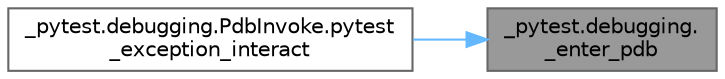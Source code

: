 digraph "_pytest.debugging._enter_pdb"
{
 // LATEX_PDF_SIZE
  bgcolor="transparent";
  edge [fontname=Helvetica,fontsize=10,labelfontname=Helvetica,labelfontsize=10];
  node [fontname=Helvetica,fontsize=10,shape=box,height=0.2,width=0.4];
  rankdir="RL";
  Node1 [id="Node000001",label="_pytest.debugging.\l_enter_pdb",height=0.2,width=0.4,color="gray40", fillcolor="grey60", style="filled", fontcolor="black",tooltip=" "];
  Node1 -> Node2 [id="edge1_Node000001_Node000002",dir="back",color="steelblue1",style="solid",tooltip=" "];
  Node2 [id="Node000002",label="_pytest.debugging.PdbInvoke.pytest\l_exception_interact",height=0.2,width=0.4,color="grey40", fillcolor="white", style="filled",URL="$class__pytest_1_1debugging_1_1_pdb_invoke.html#a892f2e5e5ab7f6bdfc9386612258e82e",tooltip=" "];
}
